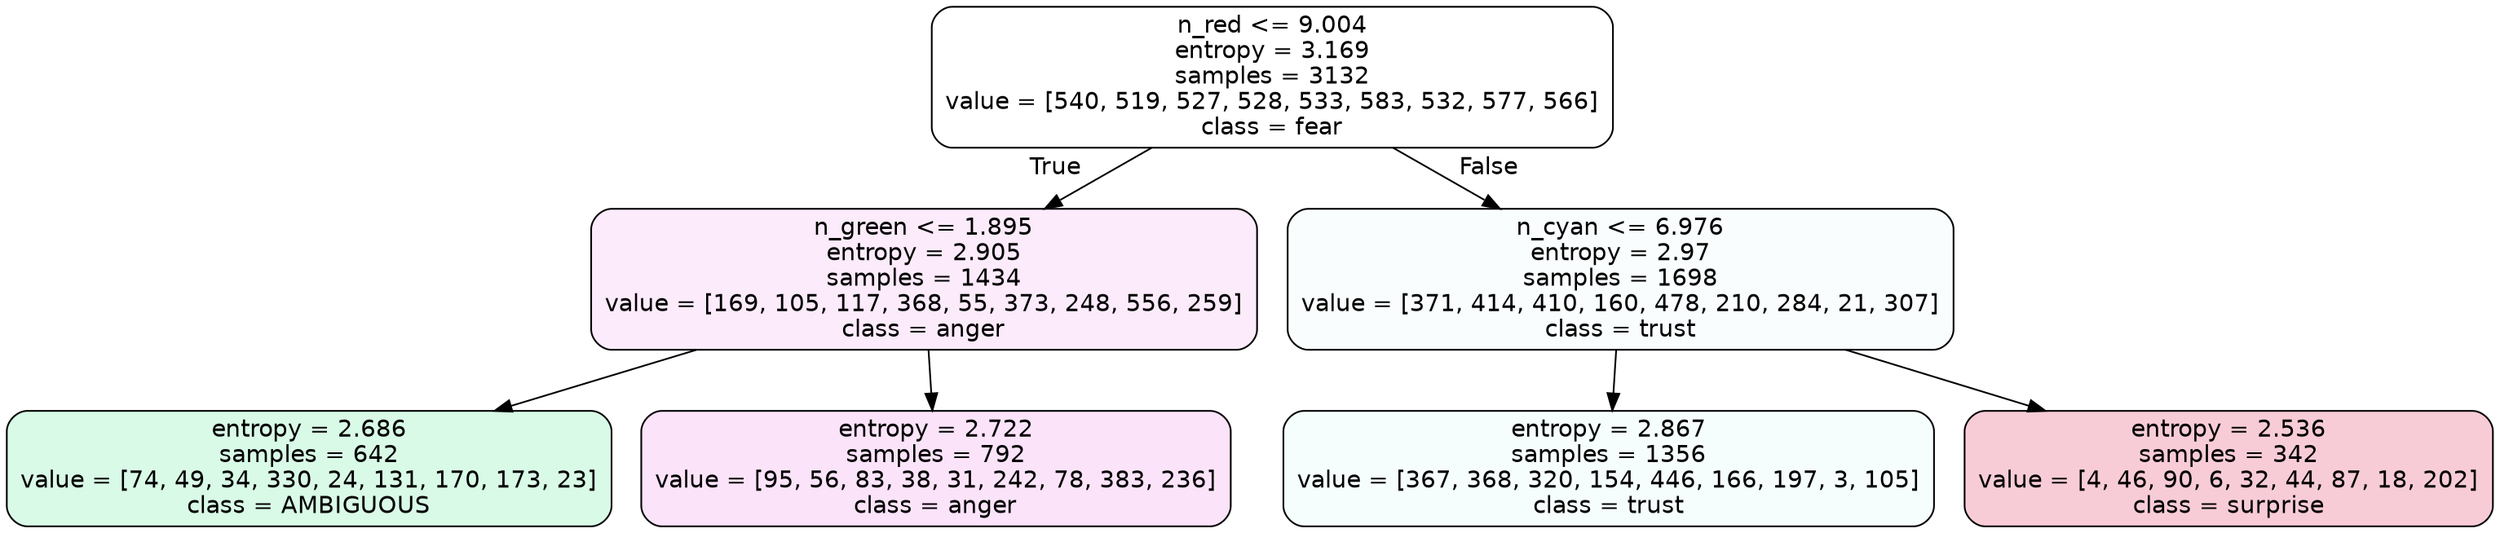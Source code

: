 digraph Tree {
node [shape=box, style="filled, rounded", color="black", fontname=helvetica] ;
edge [fontname=helvetica] ;
0 [label="n_red <= 9.004\nentropy = 3.169\nsamples = 3132\nvalue = [540, 519, 527, 528, 533, 583, 532, 577, 566]\nclass = fear", fillcolor="#3964e500"] ;
1 [label="n_green <= 1.895\nentropy = 2.905\nsamples = 1434\nvalue = [169, 105, 117, 368, 55, 373, 248, 556, 259]\nclass = anger", fillcolor="#e539d719"] ;
0 -> 1 [labeldistance=2.5, labelangle=45, headlabel="True"] ;
2 [label="entropy = 2.686\nsamples = 642\nvalue = [74, 49, 34, 330, 24, 131, 170, 173, 23]\nclass = AMBIGUOUS", fillcolor="#39e58130"] ;
1 -> 2 ;
3 [label="entropy = 2.722\nsamples = 792\nvalue = [95, 56, 83, 38, 31, 242, 78, 383, 236]\nclass = anger", fillcolor="#e539d724"] ;
1 -> 3 ;
4 [label="n_cyan <= 6.976\nentropy = 2.97\nsamples = 1698\nvalue = [371, 414, 410, 160, 478, 210, 284, 21, 307]\nclass = trust", fillcolor="#39d7e507"] ;
0 -> 4 [labeldistance=2.5, labelangle=-45, headlabel="False"] ;
5 [label="entropy = 2.867\nsamples = 1356\nvalue = [367, 368, 320, 154, 446, 166, 197, 3, 105]\nclass = trust", fillcolor="#39d7e50b"] ;
4 -> 5 ;
6 [label="entropy = 2.536\nsamples = 342\nvalue = [4, 46, 90, 6, 32, 44, 87, 18, 202]\nclass = surprise", fillcolor="#e5396441"] ;
4 -> 6 ;
}